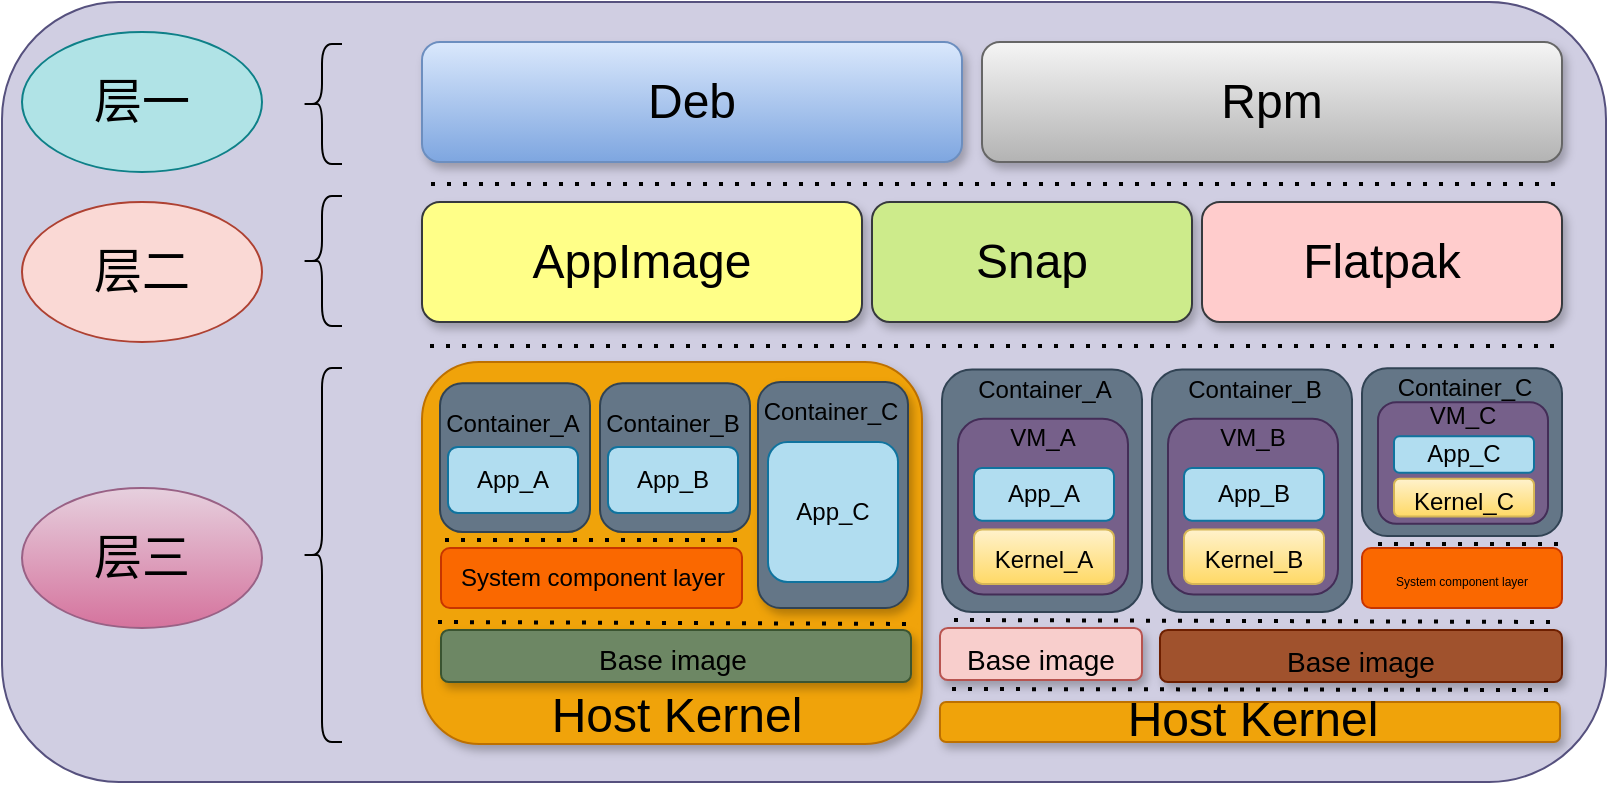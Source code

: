 <mxfile version="15.8.6" type="github">
  <diagram id="LLvNDj1ePx9aVNE7Bvmo" name="第 1 页">
    <mxGraphModel dx="1422" dy="748" grid="1" gridSize="10" guides="1" tooltips="1" connect="1" arrows="1" fold="1" page="1" pageScale="1" pageWidth="1100" pageHeight="850" math="0" shadow="0">
      <root>
        <mxCell id="0" />
        <mxCell id="1" parent="0" />
        <mxCell id="P67MLpcEnFjz25ukkOxf-96" value="" style="rounded=1;whiteSpace=wrap;html=1;fontSize=14;fillColor=#d0cee2;strokeColor=#56517e;" parent="1" vertex="1">
          <mxGeometry x="140" y="210" width="802" height="390" as="geometry" />
        </mxCell>
        <mxCell id="P67MLpcEnFjz25ukkOxf-60" value="" style="rounded=1;whiteSpace=wrap;html=1;fontSize=24;fontColor=#000000;strokeColor=#BD7000;fillColor=#f0a30a;shadow=1;" parent="1" vertex="1">
          <mxGeometry x="350" y="390" width="250" height="191" as="geometry" />
        </mxCell>
        <mxCell id="P67MLpcEnFjz25ukkOxf-28" value="" style="rounded=1;whiteSpace=wrap;html=1;fontSize=24;fillColor=#f0a30a;fontColor=#000000;strokeColor=#BD7000;shadow=1;" parent="1" vertex="1">
          <mxGeometry x="609" y="560" width="310" height="20" as="geometry" />
        </mxCell>
        <mxCell id="P67MLpcEnFjz25ukkOxf-1" value="&lt;font style=&quot;font-size: 24px&quot;&gt;Deb&lt;/font&gt;" style="rounded=1;whiteSpace=wrap;html=1;fillColor=#dae8fc;gradientColor=#7ea6e0;strokeColor=#6c8ebf;shadow=1;" parent="1" vertex="1">
          <mxGeometry x="350" y="230" width="270" height="60" as="geometry" />
        </mxCell>
        <mxCell id="P67MLpcEnFjz25ukkOxf-2" value="Rpm" style="rounded=1;whiteSpace=wrap;html=1;fontSize=24;fillColor=#f5f5f5;gradientColor=#b3b3b3;strokeColor=#666666;shadow=1;" parent="1" vertex="1">
          <mxGeometry x="630" y="230" width="290" height="60" as="geometry" />
        </mxCell>
        <mxCell id="P67MLpcEnFjz25ukkOxf-4" value="AppImage" style="rounded=1;whiteSpace=wrap;html=1;fontSize=24;fillColor=#ffff88;strokeColor=#36393d;shadow=1;" parent="1" vertex="1">
          <mxGeometry x="350" y="310" width="220" height="60" as="geometry" />
        </mxCell>
        <mxCell id="P67MLpcEnFjz25ukkOxf-5" value="Snap" style="rounded=1;whiteSpace=wrap;html=1;fontSize=24;fillColor=#cdeb8b;strokeColor=#36393d;shadow=1;" parent="1" vertex="1">
          <mxGeometry x="575" y="310" width="160" height="60" as="geometry" />
        </mxCell>
        <mxCell id="P67MLpcEnFjz25ukkOxf-6" value="Flatpak" style="rounded=1;whiteSpace=wrap;html=1;fontSize=24;fillColor=#ffcccc;strokeColor=#36393d;shadow=1;" parent="1" vertex="1">
          <mxGeometry x="740" y="310" width="180" height="60" as="geometry" />
        </mxCell>
        <mxCell id="P67MLpcEnFjz25ukkOxf-8" value="" style="endArrow=none;dashed=1;html=1;dashPattern=1 3;strokeWidth=2;rounded=0;fontSize=24;" parent="1" edge="1">
          <mxGeometry width="50" height="50" relative="1" as="geometry">
            <mxPoint x="354" y="382" as="sourcePoint" />
            <mxPoint x="920" y="382" as="targetPoint" />
          </mxGeometry>
        </mxCell>
        <mxCell id="P67MLpcEnFjz25ukkOxf-15" value="&lt;font style=&quot;font-size: 24px&quot;&gt;Host Kernel&lt;/font&gt;" style="text;html=1;resizable=0;autosize=1;align=center;verticalAlign=middle;points=[];fillColor=none;strokeColor=none;rounded=0;fontSize=12;" parent="1" vertex="1">
          <mxGeometry x="407" y="557" width="140" height="20" as="geometry" />
        </mxCell>
        <mxCell id="P67MLpcEnFjz25ukkOxf-29" value="&lt;font style=&quot;font-size: 24px&quot;&gt;Host Kernel&lt;/font&gt;" style="text;html=1;resizable=0;autosize=1;align=center;verticalAlign=middle;points=[];fillColor=none;strokeColor=none;rounded=0;fontSize=12;" parent="1" vertex="1">
          <mxGeometry x="695" y="558.5" width="140" height="20" as="geometry" />
        </mxCell>
        <mxCell id="P67MLpcEnFjz25ukkOxf-93" value="" style="rounded=1;whiteSpace=wrap;html=1;fontSize=24;fontColor=#ffffff;strokeColor=#3A5431;fillColor=#6d8764;shadow=1;" parent="1" vertex="1">
          <mxGeometry x="359.5" y="524" width="235" height="26" as="geometry" />
        </mxCell>
        <mxCell id="P67MLpcEnFjz25ukkOxf-94" value="&lt;font style=&quot;font-size: 14px&quot;&gt;Base image&lt;/font&gt;" style="text;html=1;resizable=0;autosize=1;align=center;verticalAlign=middle;points=[];fillColor=none;strokeColor=none;rounded=0;fontSize=24;fontColor=#000000;" parent="1" vertex="1">
          <mxGeometry x="430" y="516" width="90" height="40" as="geometry" />
        </mxCell>
        <mxCell id="P67MLpcEnFjz25ukkOxf-95" value="" style="endArrow=none;dashed=1;html=1;dashPattern=1 3;strokeWidth=2;rounded=0;fontSize=24;" parent="1" edge="1">
          <mxGeometry width="50" height="50" relative="1" as="geometry">
            <mxPoint x="615" y="553.5" as="sourcePoint" />
            <mxPoint x="915" y="554" as="targetPoint" />
          </mxGeometry>
        </mxCell>
        <mxCell id="Ex9jiZJhoS6-0kR0-bTx-3" value="" style="endArrow=none;dashed=1;html=1;dashPattern=1 3;strokeWidth=2;rounded=0;fontSize=24;" parent="1" edge="1">
          <mxGeometry width="50" height="50" relative="1" as="geometry">
            <mxPoint x="358" y="520" as="sourcePoint" />
            <mxPoint x="598" y="521" as="targetPoint" />
          </mxGeometry>
        </mxCell>
        <mxCell id="Ex9jiZJhoS6-0kR0-bTx-7" value="" style="group;shadow=1;" parent="1" vertex="1" connectable="0">
          <mxGeometry x="355" y="390" width="160" height="85" as="geometry" />
        </mxCell>
        <mxCell id="P67MLpcEnFjz25ukkOxf-45" value="" style="group" parent="Ex9jiZJhoS6-0kR0-bTx-7" vertex="1" connectable="0">
          <mxGeometry width="105" height="85" as="geometry" />
        </mxCell>
        <mxCell id="P67MLpcEnFjz25ukkOxf-9" value="" style="rounded=1;whiteSpace=wrap;html=1;fontSize=24;fillColor=#647687;fontColor=#ffffff;strokeColor=#314354;" parent="P67MLpcEnFjz25ukkOxf-45" vertex="1">
          <mxGeometry x="4" y="10.625" width="75" height="74.375" as="geometry" />
        </mxCell>
        <mxCell id="P67MLpcEnFjz25ukkOxf-40" value="App_A" style="rounded=1;whiteSpace=wrap;html=1;fontSize=12;fillColor=#b1ddf0;strokeColor=#10739e;" parent="P67MLpcEnFjz25ukkOxf-45" vertex="1">
          <mxGeometry x="8" y="42.5" width="65" height="32.938" as="geometry" />
        </mxCell>
        <mxCell id="P67MLpcEnFjz25ukkOxf-16" value="&lt;font style=&quot;font-size: 12px&quot;&gt;Container_A&lt;/font&gt;" style="text;html=1;resizable=0;autosize=1;align=center;verticalAlign=middle;points=[];fillColor=none;strokeColor=none;rounded=0;fontSize=24;" parent="P67MLpcEnFjz25ukkOxf-45" vertex="1">
          <mxGeometry y="7.083" width="80" height="40" as="geometry" />
        </mxCell>
        <mxCell id="P67MLpcEnFjz25ukkOxf-83" value="" style="group" parent="Ex9jiZJhoS6-0kR0-bTx-7" vertex="1" connectable="0">
          <mxGeometry x="80" width="80" height="85" as="geometry" />
        </mxCell>
        <mxCell id="P67MLpcEnFjz25ukkOxf-84" value="" style="rounded=1;whiteSpace=wrap;html=1;fontSize=24;fillColor=#647687;fontColor=#ffffff;strokeColor=#314354;" parent="P67MLpcEnFjz25ukkOxf-83" vertex="1">
          <mxGeometry x="4" y="10.625" width="75" height="74.375" as="geometry" />
        </mxCell>
        <mxCell id="P67MLpcEnFjz25ukkOxf-85" value="&lt;font style=&quot;font-size: 12px&quot;&gt;Container_B&lt;/font&gt;" style="text;html=1;resizable=0;autosize=1;align=center;verticalAlign=middle;points=[];fillColor=none;strokeColor=none;rounded=0;fontSize=24;" parent="P67MLpcEnFjz25ukkOxf-83" vertex="1">
          <mxGeometry y="7.083" width="80" height="40" as="geometry" />
        </mxCell>
        <mxCell id="P67MLpcEnFjz25ukkOxf-86" value="App_B" style="rounded=1;whiteSpace=wrap;html=1;fontSize=12;fillColor=#b1ddf0;strokeColor=#10739e;" parent="P67MLpcEnFjz25ukkOxf-83" vertex="1">
          <mxGeometry x="8" y="42.5" width="65" height="32.938" as="geometry" />
        </mxCell>
        <mxCell id="Ex9jiZJhoS6-0kR0-bTx-12" value="System component layer" style="rounded=1;whiteSpace=wrap;html=1;fontSize=12;strokeColor=#C73500;fillColor=#fa6800;fontColor=#000000;" parent="1" vertex="1">
          <mxGeometry x="359.5" y="483" width="150.5" height="30" as="geometry" />
        </mxCell>
        <mxCell id="Ex9jiZJhoS6-0kR0-bTx-13" value="" style="group;shadow=1;rounded=1;" parent="1" vertex="1" connectable="0">
          <mxGeometry x="610" y="385" width="100" height="130" as="geometry" />
        </mxCell>
        <mxCell id="P67MLpcEnFjz25ukkOxf-65" value="" style="rounded=1;whiteSpace=wrap;html=1;fontSize=24;strokeColor=#314354;fillColor=#647687;fontColor=#ffffff;" parent="Ex9jiZJhoS6-0kR0-bTx-13" vertex="1">
          <mxGeometry y="8.784" width="100" height="121.216" as="geometry" />
        </mxCell>
        <mxCell id="Ex9jiZJhoS6-0kR0-bTx-18" value="" style="group" parent="Ex9jiZJhoS6-0kR0-bTx-13" vertex="1" connectable="0">
          <mxGeometry x="8" y="8.779" width="85" height="112.437" as="geometry" />
        </mxCell>
        <mxCell id="P67MLpcEnFjz25ukkOxf-32" value="" style="rounded=1;whiteSpace=wrap;html=1;fontSize=24;fillColor=#76608a;fontColor=#ffffff;strokeColor=#432D57;" parent="Ex9jiZJhoS6-0kR0-bTx-18" vertex="1">
          <mxGeometry y="24.599" width="85" height="87.838" as="geometry" />
        </mxCell>
        <mxCell id="P67MLpcEnFjz25ukkOxf-35" value="&lt;font style=&quot;font-size: 12px&quot;&gt;Kernel_A&lt;/font&gt;" style="rounded=1;whiteSpace=wrap;html=1;fontSize=18;fillColor=#fff2cc;strokeColor=#d6b656;gradientColor=#ffd966;" parent="Ex9jiZJhoS6-0kR0-bTx-18" vertex="1">
          <mxGeometry x="8" y="79.937" width="70" height="27.23" as="geometry" />
        </mxCell>
        <mxCell id="P67MLpcEnFjz25ukkOxf-36" value="App_A" style="rounded=1;whiteSpace=wrap;html=1;fontSize=12;fillColor=#b1ddf0;strokeColor=#10739e;" parent="Ex9jiZJhoS6-0kR0-bTx-18" vertex="1">
          <mxGeometry x="8" y="49.193" width="70" height="26.351" as="geometry" />
        </mxCell>
        <mxCell id="Ex9jiZJhoS6-0kR0-bTx-14" value="VM_A" style="text;html=1;resizable=0;autosize=1;align=center;verticalAlign=middle;points=[];fillColor=none;strokeColor=none;rounded=0;fontSize=12;" parent="Ex9jiZJhoS6-0kR0-bTx-18" vertex="1">
          <mxGeometry x="17" y="24.356" width="50" height="20" as="geometry" />
        </mxCell>
        <mxCell id="Ex9jiZJhoS6-0kR0-bTx-16" value="Container_A" style="text;html=1;resizable=0;autosize=1;align=center;verticalAlign=middle;points=[];fillColor=none;strokeColor=none;rounded=0;fontSize=12;" parent="Ex9jiZJhoS6-0kR0-bTx-18" vertex="1">
          <mxGeometry x="3" width="80" height="20" as="geometry" />
        </mxCell>
        <mxCell id="Ex9jiZJhoS6-0kR0-bTx-17" value="&lt;span style=&quot;color: rgb(0 , 0 , 0) ; font-size: 14px&quot;&gt;Base image&lt;/span&gt;" style="rounded=1;whiteSpace=wrap;html=1;fontSize=24;strokeColor=#b85450;fillColor=#f8cecc;shadow=1;" parent="1" vertex="1">
          <mxGeometry x="609" y="523" width="101" height="26" as="geometry" />
        </mxCell>
        <mxCell id="Ex9jiZJhoS6-0kR0-bTx-19" value="" style="group;shadow=1;rounded=1;" parent="1" vertex="1" connectable="0">
          <mxGeometry x="715" y="385" width="100" height="130" as="geometry" />
        </mxCell>
        <mxCell id="Ex9jiZJhoS6-0kR0-bTx-20" value="" style="rounded=1;whiteSpace=wrap;html=1;fontSize=24;strokeColor=#314354;fillColor=#647687;fontColor=#ffffff;" parent="Ex9jiZJhoS6-0kR0-bTx-19" vertex="1">
          <mxGeometry y="8.784" width="100" height="121.216" as="geometry" />
        </mxCell>
        <mxCell id="Ex9jiZJhoS6-0kR0-bTx-21" value="" style="group" parent="Ex9jiZJhoS6-0kR0-bTx-19" vertex="1" connectable="0">
          <mxGeometry x="8" y="8.779" width="85" height="112.437" as="geometry" />
        </mxCell>
        <mxCell id="Ex9jiZJhoS6-0kR0-bTx-22" value="" style="rounded=1;whiteSpace=wrap;html=1;fontSize=24;fillColor=#76608a;fontColor=#ffffff;strokeColor=#432D57;" parent="Ex9jiZJhoS6-0kR0-bTx-21" vertex="1">
          <mxGeometry y="24.599" width="85" height="87.838" as="geometry" />
        </mxCell>
        <mxCell id="Ex9jiZJhoS6-0kR0-bTx-23" value="&lt;font style=&quot;font-size: 12px&quot;&gt;Kernel_B&lt;/font&gt;" style="rounded=1;whiteSpace=wrap;html=1;fontSize=18;fillColor=#fff2cc;strokeColor=#d6b656;gradientColor=#ffd966;" parent="Ex9jiZJhoS6-0kR0-bTx-21" vertex="1">
          <mxGeometry x="8" y="79.937" width="70" height="27.23" as="geometry" />
        </mxCell>
        <mxCell id="Ex9jiZJhoS6-0kR0-bTx-24" value="App_B" style="rounded=1;whiteSpace=wrap;html=1;fontSize=12;fillColor=#b1ddf0;strokeColor=#10739e;" parent="Ex9jiZJhoS6-0kR0-bTx-21" vertex="1">
          <mxGeometry x="8" y="49.193" width="70" height="26.351" as="geometry" />
        </mxCell>
        <mxCell id="Ex9jiZJhoS6-0kR0-bTx-25" value="VM_B" style="text;html=1;resizable=0;autosize=1;align=center;verticalAlign=middle;points=[];fillColor=none;strokeColor=none;rounded=0;fontSize=12;" parent="Ex9jiZJhoS6-0kR0-bTx-21" vertex="1">
          <mxGeometry x="17" y="24.356" width="50" height="20" as="geometry" />
        </mxCell>
        <mxCell id="Ex9jiZJhoS6-0kR0-bTx-26" value="Container_B" style="text;html=1;resizable=0;autosize=1;align=center;verticalAlign=middle;points=[];fillColor=none;strokeColor=none;rounded=0;fontSize=12;" parent="Ex9jiZJhoS6-0kR0-bTx-21" vertex="1">
          <mxGeometry x="3" width="80" height="20" as="geometry" />
        </mxCell>
        <mxCell id="Ex9jiZJhoS6-0kR0-bTx-27" value="" style="group;rounded=1;shadow=1;" parent="1" vertex="1" connectable="0">
          <mxGeometry x="820" y="387" width="100" height="90" as="geometry" />
        </mxCell>
        <mxCell id="Ex9jiZJhoS6-0kR0-bTx-28" value="" style="rounded=1;whiteSpace=wrap;html=1;fontSize=24;strokeColor=#314354;fillColor=#647687;fontColor=#ffffff;" parent="Ex9jiZJhoS6-0kR0-bTx-27" vertex="1">
          <mxGeometry y="6.081" width="100" height="83.919" as="geometry" />
        </mxCell>
        <mxCell id="Ex9jiZJhoS6-0kR0-bTx-29" value="" style="group" parent="Ex9jiZJhoS6-0kR0-bTx-27" vertex="1" connectable="0">
          <mxGeometry x="8" y="6.078" width="85" height="77.841" as="geometry" />
        </mxCell>
        <mxCell id="Ex9jiZJhoS6-0kR0-bTx-30" value="" style="rounded=1;whiteSpace=wrap;html=1;fontSize=24;fillColor=#76608a;fontColor=#ffffff;strokeColor=#432D57;" parent="Ex9jiZJhoS6-0kR0-bTx-29" vertex="1">
          <mxGeometry y="17.03" width="85" height="60.811" as="geometry" />
        </mxCell>
        <mxCell id="Ex9jiZJhoS6-0kR0-bTx-31" value="&lt;font style=&quot;font-size: 12px&quot;&gt;Kernel_C&lt;/font&gt;" style="rounded=1;whiteSpace=wrap;html=1;fontSize=18;fillColor=#fff2cc;strokeColor=#d6b656;gradientColor=#ffd966;" parent="Ex9jiZJhoS6-0kR0-bTx-29" vertex="1">
          <mxGeometry x="8" y="55.341" width="70" height="18.851" as="geometry" />
        </mxCell>
        <mxCell id="Ex9jiZJhoS6-0kR0-bTx-32" value="App_C" style="rounded=1;whiteSpace=wrap;html=1;fontSize=12;fillColor=#b1ddf0;strokeColor=#10739e;" parent="Ex9jiZJhoS6-0kR0-bTx-29" vertex="1">
          <mxGeometry x="8" y="34.057" width="70" height="18.243" as="geometry" />
        </mxCell>
        <mxCell id="Ex9jiZJhoS6-0kR0-bTx-33" value="VM_C" style="text;html=1;resizable=0;autosize=1;align=center;verticalAlign=middle;points=[];fillColor=none;strokeColor=none;rounded=0;fontSize=12;" parent="Ex9jiZJhoS6-0kR0-bTx-29" vertex="1">
          <mxGeometry x="17" y="14.246" width="50" height="20" as="geometry" />
        </mxCell>
        <mxCell id="Ex9jiZJhoS6-0kR0-bTx-34" value="Container_C" style="text;html=1;resizable=0;autosize=1;align=center;verticalAlign=middle;points=[];fillColor=none;strokeColor=none;rounded=0;fontSize=12;" parent="Ex9jiZJhoS6-0kR0-bTx-29" vertex="1">
          <mxGeometry x="3" width="80" height="20" as="geometry" />
        </mxCell>
        <mxCell id="Ex9jiZJhoS6-0kR0-bTx-40" value="" style="endArrow=none;dashed=1;html=1;dashPattern=1 3;strokeWidth=2;rounded=0;fontSize=6;" parent="Ex9jiZJhoS6-0kR0-bTx-27" edge="1">
          <mxGeometry width="50" height="50" relative="1" as="geometry">
            <mxPoint x="8" y="94" as="sourcePoint" />
            <mxPoint x="98" y="94" as="targetPoint" />
          </mxGeometry>
        </mxCell>
        <mxCell id="Ex9jiZJhoS6-0kR0-bTx-35" value="&lt;font style=&quot;font-size: 6px&quot;&gt;System component layer&lt;/font&gt;" style="rounded=1;whiteSpace=wrap;html=1;fontSize=12;strokeColor=#C73500;fillColor=#fa6800;fontColor=#000000;" parent="1" vertex="1">
          <mxGeometry x="820" y="483" width="100" height="30" as="geometry" />
        </mxCell>
        <mxCell id="Ex9jiZJhoS6-0kR0-bTx-36" value="" style="endArrow=none;dashed=1;html=1;dashPattern=1 3;strokeWidth=2;rounded=0;fontSize=24;" parent="1" edge="1">
          <mxGeometry width="50" height="50" relative="1" as="geometry">
            <mxPoint x="616" y="519" as="sourcePoint" />
            <mxPoint x="916" y="520" as="targetPoint" />
          </mxGeometry>
        </mxCell>
        <mxCell id="Ex9jiZJhoS6-0kR0-bTx-38" value="" style="endArrow=none;dashed=1;html=1;dashPattern=1 3;strokeWidth=2;rounded=0;fontSize=6;" parent="1" edge="1">
          <mxGeometry width="50" height="50" relative="1" as="geometry">
            <mxPoint x="361.5" y="479" as="sourcePoint" />
            <mxPoint x="511.5" y="479" as="targetPoint" />
          </mxGeometry>
        </mxCell>
        <mxCell id="Ex9jiZJhoS6-0kR0-bTx-41" value="" style="group" parent="1" vertex="1" connectable="0">
          <mxGeometry x="514" y="391.083" width="80" height="121.917" as="geometry" />
        </mxCell>
        <mxCell id="P67MLpcEnFjz25ukkOxf-88" value="" style="rounded=1;whiteSpace=wrap;html=1;fontSize=24;fillColor=#647687;fontColor=#ffffff;strokeColor=#314354;shadow=1;" parent="Ex9jiZJhoS6-0kR0-bTx-41" vertex="1">
          <mxGeometry x="4" y="8.917" width="75" height="113" as="geometry" />
        </mxCell>
        <mxCell id="P67MLpcEnFjz25ukkOxf-89" value="&lt;font style=&quot;font-size: 12px&quot;&gt;Container_C&lt;/font&gt;" style="text;html=1;resizable=0;autosize=1;align=center;verticalAlign=middle;points=[];fillColor=none;strokeColor=none;rounded=0;fontSize=24;" parent="Ex9jiZJhoS6-0kR0-bTx-41" vertex="1">
          <mxGeometry width="80" height="40" as="geometry" />
        </mxCell>
        <mxCell id="P67MLpcEnFjz25ukkOxf-90" value="App_C" style="rounded=1;whiteSpace=wrap;html=1;fontSize=12;fillColor=#b1ddf0;strokeColor=#10739e;" parent="Ex9jiZJhoS6-0kR0-bTx-41" vertex="1">
          <mxGeometry x="9" y="38.917" width="65" height="70" as="geometry" />
        </mxCell>
        <mxCell id="w_Y7kxa5PaMcE_uQieEO-1" value="&lt;span style=&quot;color: rgb(0 , 0 , 0) ; font-size: 14px&quot;&gt;Base image&lt;/span&gt;" style="rounded=1;whiteSpace=wrap;html=1;fontSize=24;strokeColor=#6D1F00;fillColor=#a0522d;shadow=1;fontColor=#ffffff;" vertex="1" parent="1">
          <mxGeometry x="719" y="524" width="201" height="26" as="geometry" />
        </mxCell>
        <mxCell id="w_Y7kxa5PaMcE_uQieEO-6" value="" style="shape=curlyBracket;whiteSpace=wrap;html=1;rounded=1;" vertex="1" parent="1">
          <mxGeometry x="290" y="231" width="20" height="60" as="geometry" />
        </mxCell>
        <mxCell id="w_Y7kxa5PaMcE_uQieEO-7" value="" style="shape=curlyBracket;whiteSpace=wrap;html=1;rounded=1;" vertex="1" parent="1">
          <mxGeometry x="290" y="307" width="20" height="65" as="geometry" />
        </mxCell>
        <mxCell id="w_Y7kxa5PaMcE_uQieEO-8" value="" style="shape=curlyBracket;whiteSpace=wrap;html=1;rounded=1;" vertex="1" parent="1">
          <mxGeometry x="290" y="393" width="20" height="187" as="geometry" />
        </mxCell>
        <mxCell id="w_Y7kxa5PaMcE_uQieEO-9" value="&lt;font style=&quot;font-size: 24px&quot;&gt;层一&lt;/font&gt;" style="ellipse;whiteSpace=wrap;html=1;fillColor=#b0e3e6;strokeColor=#0e8088;" vertex="1" parent="1">
          <mxGeometry x="150" y="225" width="120" height="70" as="geometry" />
        </mxCell>
        <mxCell id="w_Y7kxa5PaMcE_uQieEO-10" value="&lt;font style=&quot;font-size: 24px&quot;&gt;层二&lt;/font&gt;" style="ellipse;whiteSpace=wrap;html=1;fillColor=#fad9d5;strokeColor=#ae4132;" vertex="1" parent="1">
          <mxGeometry x="150" y="310" width="120" height="70" as="geometry" />
        </mxCell>
        <mxCell id="w_Y7kxa5PaMcE_uQieEO-11" value="&lt;font style=&quot;font-size: 24px&quot;&gt;层三&lt;/font&gt;" style="ellipse;whiteSpace=wrap;html=1;fillColor=#e6d0de;gradientColor=#d5739d;strokeColor=#996185;" vertex="1" parent="1">
          <mxGeometry x="150" y="453" width="120" height="70" as="geometry" />
        </mxCell>
        <mxCell id="w_Y7kxa5PaMcE_uQieEO-12" value="" style="endArrow=none;dashed=1;html=1;dashPattern=1 3;strokeWidth=2;rounded=0;fontSize=24;" edge="1" parent="1">
          <mxGeometry width="50" height="50" relative="1" as="geometry">
            <mxPoint x="354.5" y="301" as="sourcePoint" />
            <mxPoint x="920.5" y="301" as="targetPoint" />
          </mxGeometry>
        </mxCell>
      </root>
    </mxGraphModel>
  </diagram>
</mxfile>
